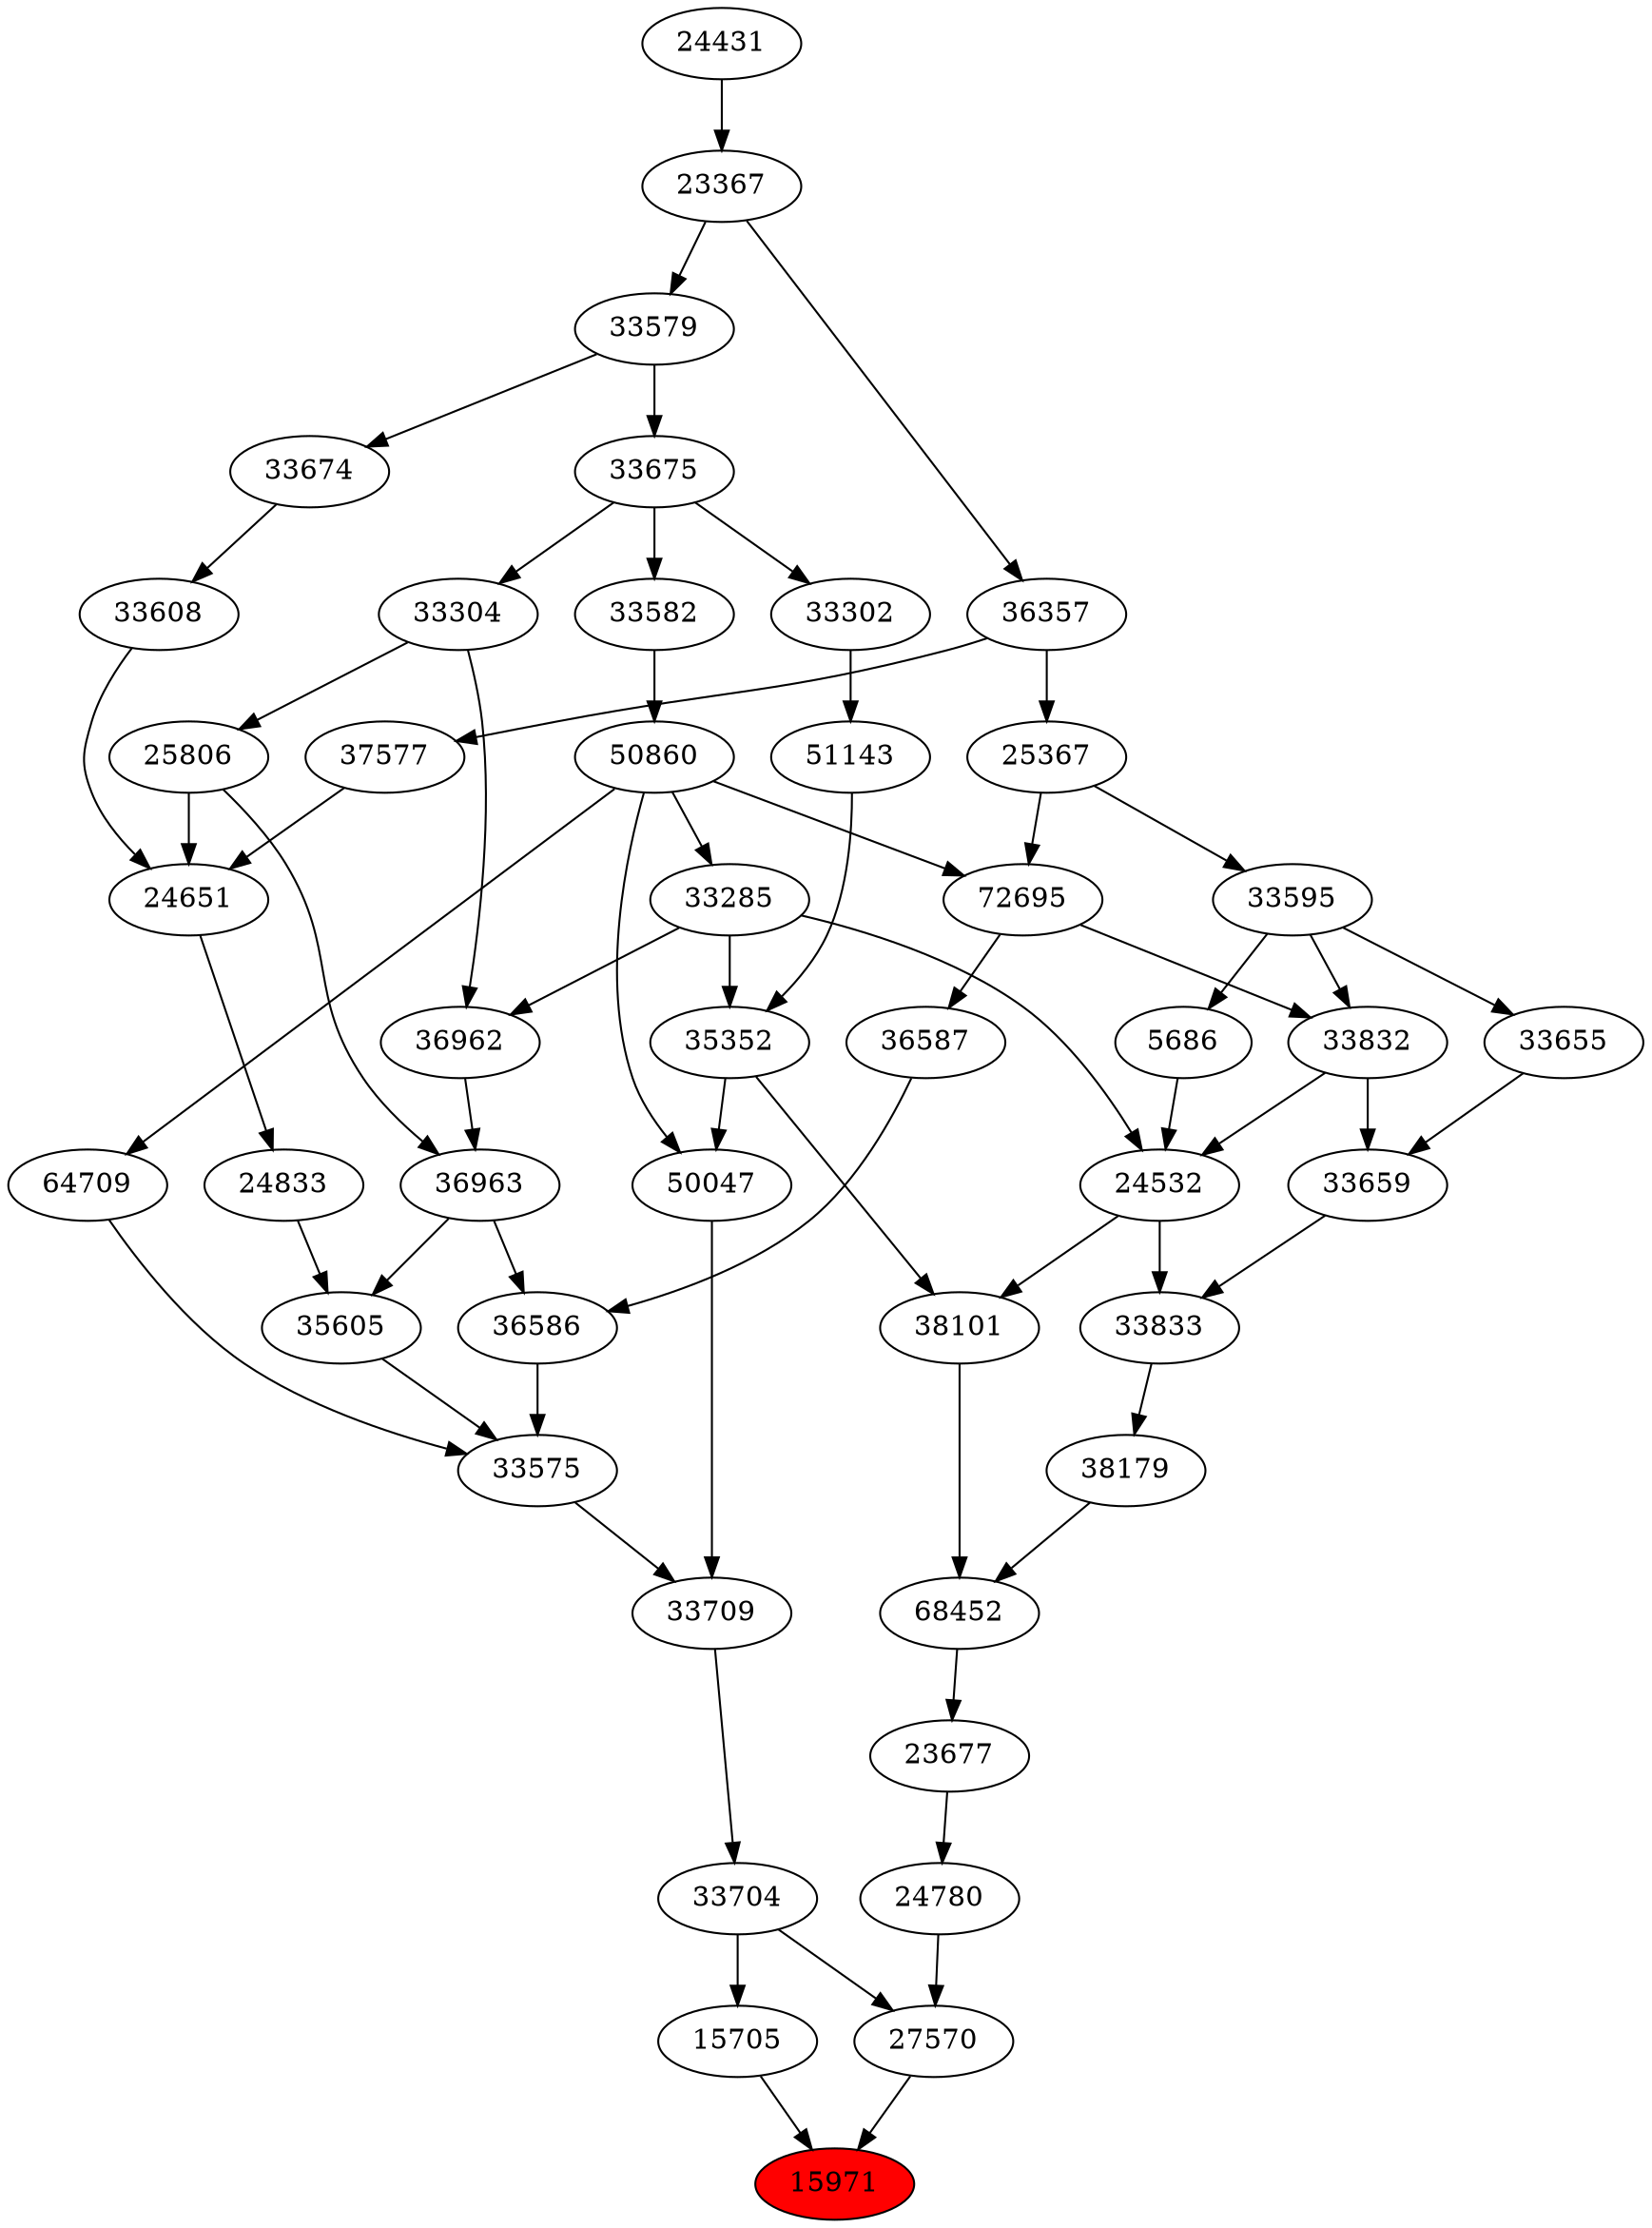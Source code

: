 strict digraph{ 
15971 [label="15971" fillcolor=red style=filled]
27570 -> 15971
15705 -> 15971
27570 [label="27570"]
33704 -> 27570
24780 -> 27570
15705 [label="15705"]
33704 -> 15705
33704 [label="33704"]
33709 -> 33704
24780 [label="24780"]
23677 -> 24780
33709 [label="33709"]
50047 -> 33709
33575 -> 33709
23677 [label="23677"]
68452 -> 23677
50047 [label="50047"]
35352 -> 50047
50860 -> 50047
33575 [label="33575"]
36586 -> 33575
35605 -> 33575
64709 -> 33575
68452 [label="68452"]
38179 -> 68452
38101 -> 68452
35352 [label="35352"]
33285 -> 35352
51143 -> 35352
50860 [label="50860"]
33582 -> 50860
36586 [label="36586"]
36587 -> 36586
36963 -> 36586
35605 [label="35605"]
24833 -> 35605
36963 -> 35605
64709 [label="64709"]
50860 -> 64709
38179 [label="38179"]
33833 -> 38179
38101 [label="38101"]
24532 -> 38101
35352 -> 38101
33285 [label="33285"]
50860 -> 33285
51143 [label="51143"]
33302 -> 51143
33582 [label="33582"]
33675 -> 33582
36587 [label="36587"]
72695 -> 36587
36963 [label="36963"]
36962 -> 36963
25806 -> 36963
24833 [label="24833"]
24651 -> 24833
33833 [label="33833"]
33659 -> 33833
24532 -> 33833
24532 [label="24532"]
33285 -> 24532
5686 -> 24532
33832 -> 24532
33302 [label="33302"]
33675 -> 33302
33675 [label="33675"]
33579 -> 33675
72695 [label="72695"]
50860 -> 72695
25367 -> 72695
36962 [label="36962"]
33285 -> 36962
33304 -> 36962
25806 [label="25806"]
33304 -> 25806
24651 [label="24651"]
25806 -> 24651
33608 -> 24651
37577 -> 24651
33659 [label="33659"]
33655 -> 33659
33832 -> 33659
5686 [label="5686"]
33595 -> 5686
33832 [label="33832"]
72695 -> 33832
33595 -> 33832
33579 [label="33579"]
23367 -> 33579
25367 [label="25367"]
36357 -> 25367
33304 [label="33304"]
33675 -> 33304
33608 [label="33608"]
33674 -> 33608
37577 [label="37577"]
36357 -> 37577
33655 [label="33655"]
33595 -> 33655
33595 [label="33595"]
25367 -> 33595
23367 [label="23367"]
24431 -> 23367
36357 [label="36357"]
23367 -> 36357
33674 [label="33674"]
33579 -> 33674
24431 [label="24431"]
}